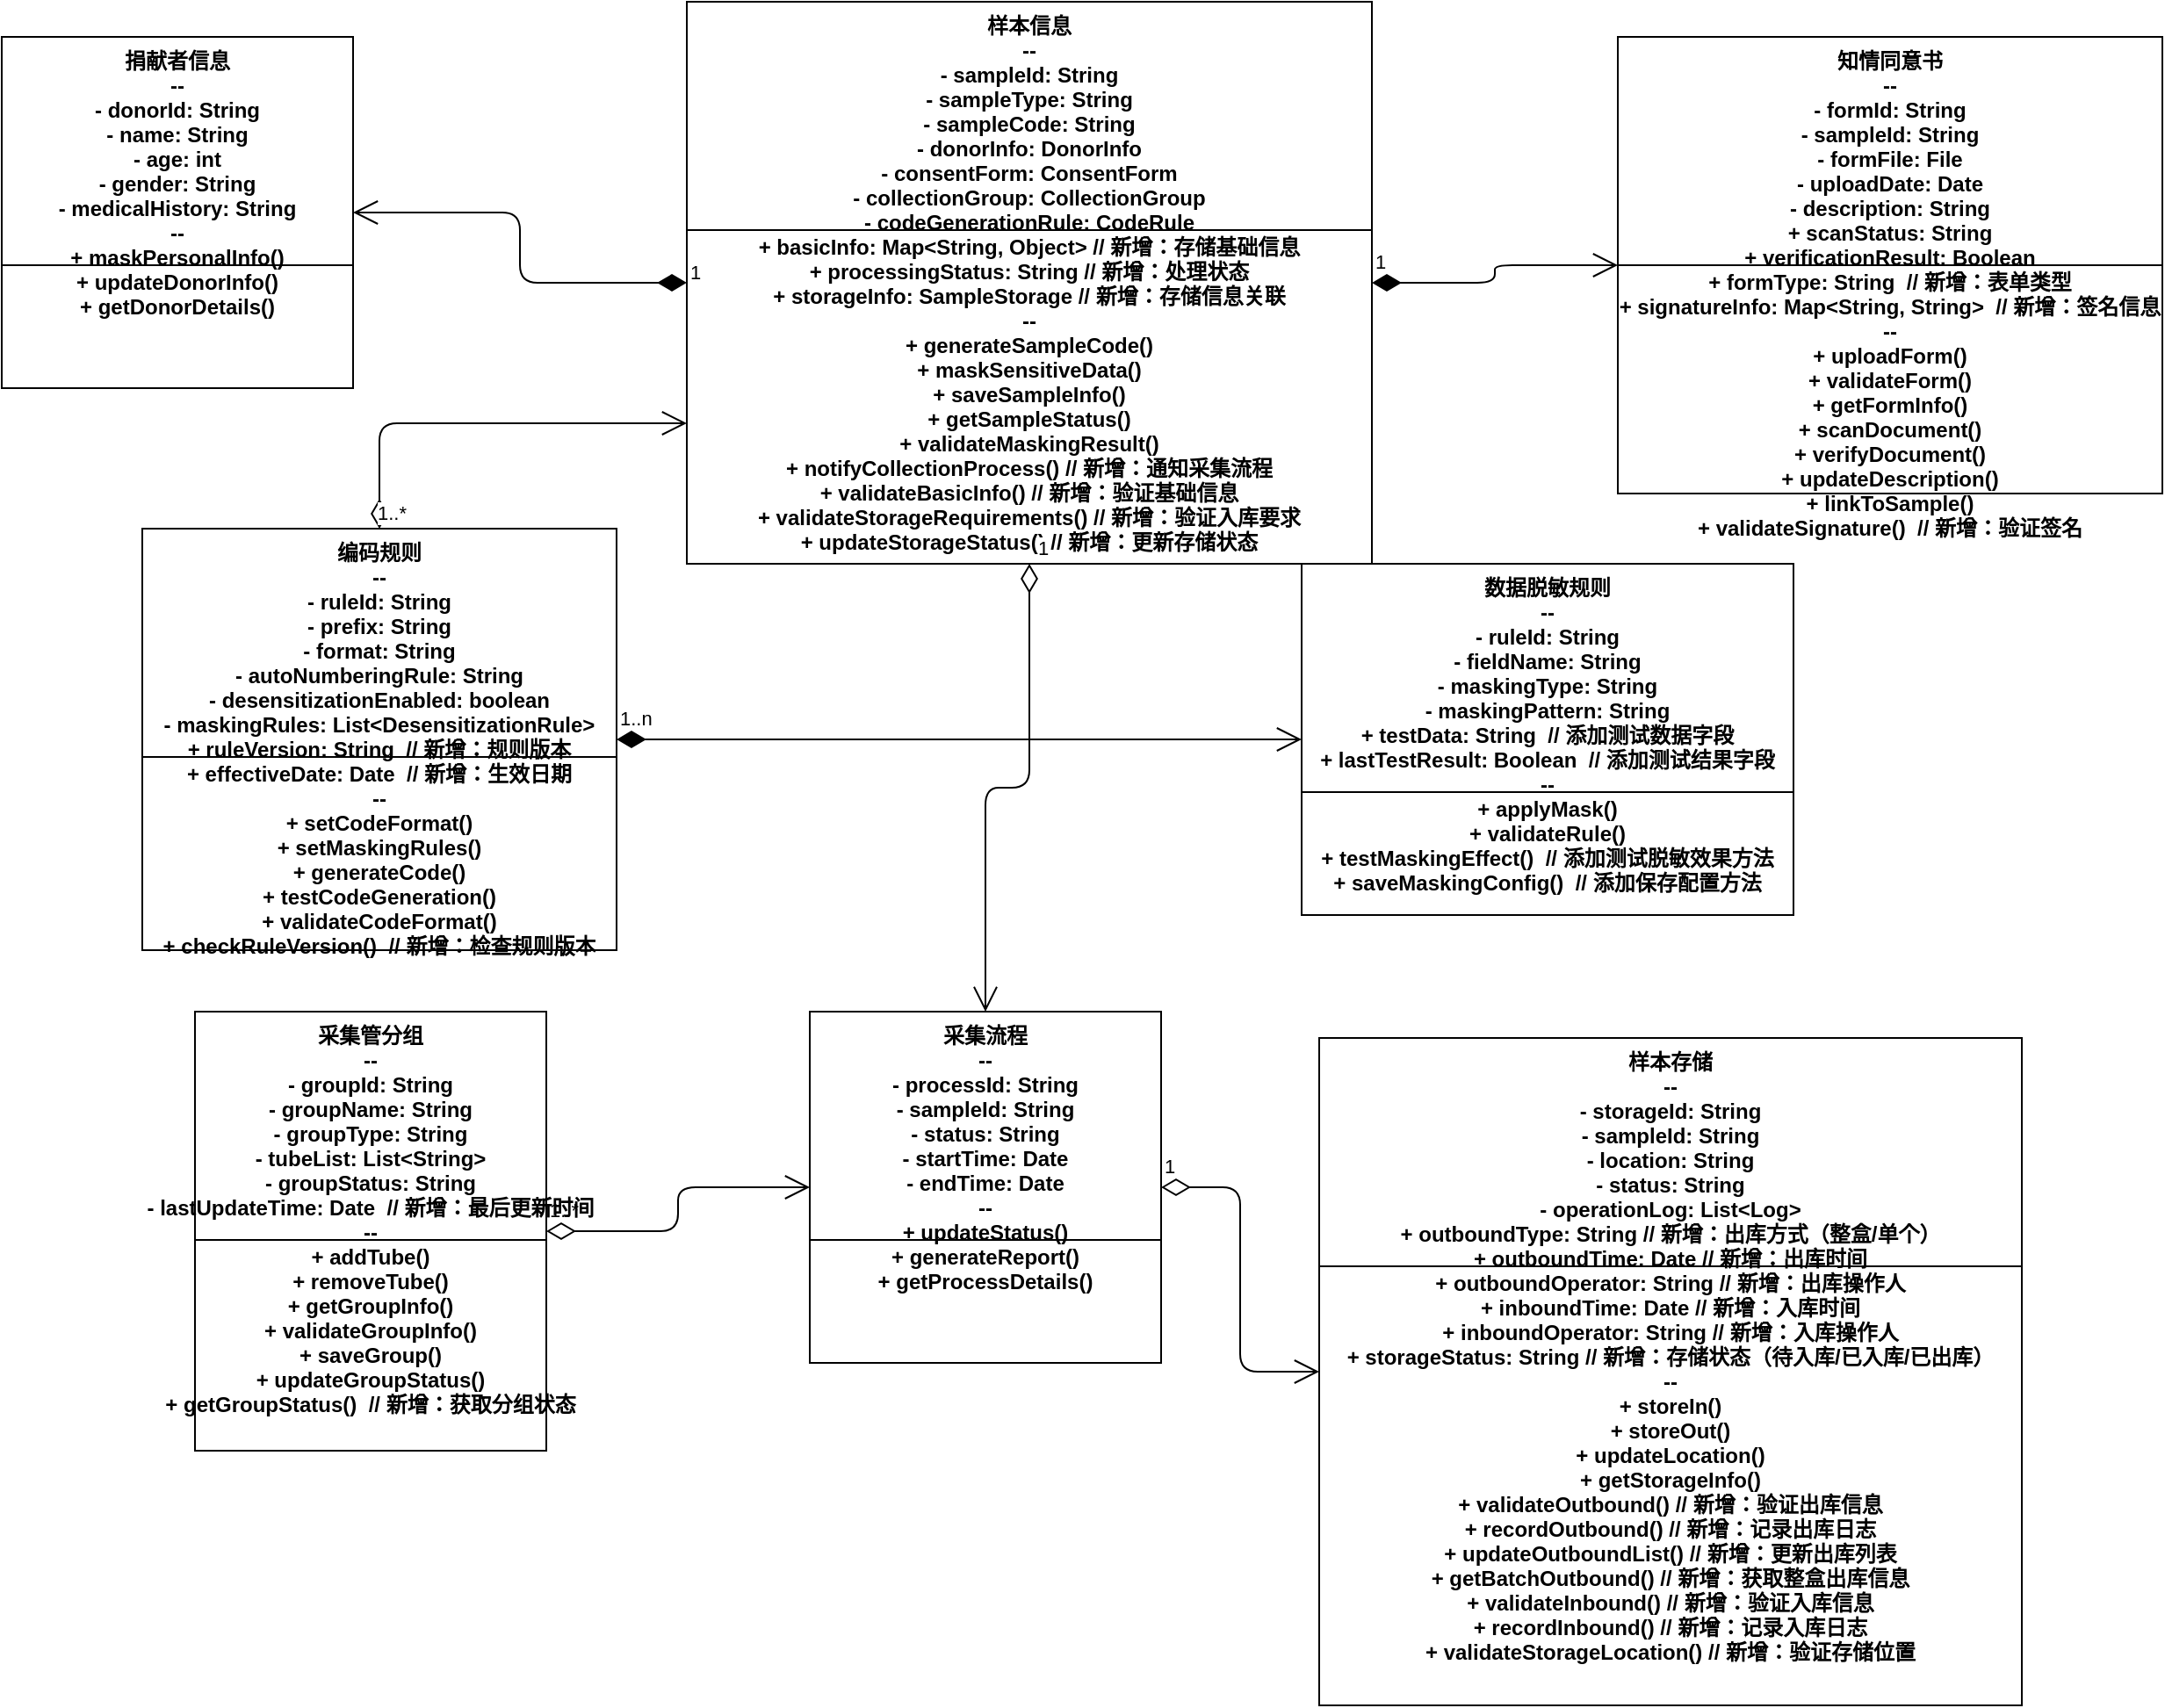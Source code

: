 <mxfile>
    <diagram id="sample-class-diagram" name="样本信息管理系统类图">
        <mxGraphModel dx="2481" dy="1047" grid="1" gridSize="10" guides="1" tooltips="1" connect="1" arrows="1" fold="1" page="1" pageScale="1" pageWidth="827" pageHeight="1169" math="0" shadow="0">
            <root>
                <mxCell id="0"/>
                <mxCell id="1" parent="0"/>
                <mxCell id="SampleInfo" value="样本信息&#10;--&#10;- sampleId: String&#10;- sampleType: String&#10;- sampleCode: String&#10;- donorInfo: DonorInfo&#10;- consentForm: ConsentForm&#10;- collectionGroup: CollectionGroup&#10;- codeGenerationRule: CodeRule&#10;+ basicInfo: Map&lt;String, Object&gt;  // 新增：存储基础信息&#10;+ processingStatus: String  // 新增：处理状态&#10;+ storageInfo: SampleStorage  // 新增：存储信息关联&#10;--&#10;+ generateSampleCode()&#10;+ maskSensitiveData()&#10;+ saveSampleInfo()&#10;+ getSampleStatus()&#10;+ validateMaskingResult()&#10;+ notifyCollectionProcess()  // 新增：通知采集流程&#10;+ validateBasicInfo()  // 新增：验证基础信息&#10;+ validateStorageRequirements()  // 新增：验证入库要求&#10;+ updateStorageStatus()  // 新增：更新存储状态" style="swimlane;fontStyle=1;align=center;verticalAlign=top;childLayout=stackLayout;horizontal=1;startSize=130;horizontalStack=0;resizeParent=1;resizeParentMax=0;resizeLast=0;collapsible=1;marginBottom=0;" parent="1" vertex="1">
                    <mxGeometry x="260" y="10" width="390" height="320" as="geometry"/>
                </mxCell>
                <mxCell id="DonorInfo" value="捐献者信息&#10;--&#10;- donorId: String&#10;- name: String&#10;- age: int&#10;- gender: String&#10;- medicalHistory: String&#10;--&#10;+ maskPersonalInfo()&#10;+ updateDonorInfo()&#10;+ getDonorDetails()" style="swimlane;fontStyle=1;align=center;verticalAlign=top;childLayout=stackLayout;horizontal=1;startSize=130;horizontalStack=0;resizeParent=1;resizeParentMax=0;resizeLast=0;collapsible=1;marginBottom=0;" parent="1" vertex="1">
                    <mxGeometry x="-130" y="30" width="200" height="200" as="geometry"/>
                </mxCell>
                <mxCell id="ConsentForm" value="知情同意书&#10;--&#10;- formId: String&#10;- sampleId: String&#10;- formFile: File&#10;- uploadDate: Date&#10;- description: String&#10;+ scanStatus: String&#10;+ verificationResult: Boolean&#10;+ formType: String  // 新增：表单类型&#10;+ signatureInfo: Map&lt;String, String&gt;  // 新增：签名信息&#10;--&#10;+ uploadForm()&#10;+ validateForm()&#10;+ getFormInfo()&#10;+ scanDocument()&#10;+ verifyDocument()&#10;+ updateDescription()&#10;+ linkToSample()&#10;+ validateSignature()  // 新增：验证签名" style="swimlane;fontStyle=1;align=center;verticalAlign=top;childLayout=stackLayout;horizontal=1;startSize=130;horizontalStack=0;resizeParent=1;resizeParentMax=0;resizeLast=0;collapsible=1;marginBottom=0;" parent="1" vertex="1">
                    <mxGeometry x="790" y="30" width="310" height="260" as="geometry"/>
                </mxCell>
                <mxCell id="CollectionProcess" value="采集流程&#10;--&#10;- processId: String&#10;- sampleId: String&#10;- status: String&#10;- startTime: Date&#10;- endTime: Date&#10;--&#10;+ updateStatus()&#10;+ generateReport()&#10;+ getProcessDetails()" style="swimlane;fontStyle=1;align=center;verticalAlign=top;childLayout=stackLayout;horizontal=1;startSize=130;horizontalStack=0;resizeParent=1;resizeParentMax=0;resizeLast=0;collapsible=1;marginBottom=0;" parent="1" vertex="1">
                    <mxGeometry x="330" y="585" width="200" height="200" as="geometry"/>
                </mxCell>
                <mxCell id="SampleStorage" value="样本存储&#10;--&#10;- storageId: String&#10;- sampleId: String&#10;- location: String&#10;- status: String&#10;- operationLog: List&lt;Log&gt;&#10;+ outboundType: String  // 新增：出库方式（整盒/单个）&#10;+ outboundTime: Date  // 新增：出库时间&#10;+ outboundOperator: String  // 新增：出库操作人&#10;+ inboundTime: Date  // 新增：入库时间&#10;+ inboundOperator: String  // 新增：入库操作人&#10;+ storageStatus: String  // 新增：存储状态（待入库/已入库/已出库）&#10;--&#10;+ storeIn()&#10;+ storeOut()&#10;+ updateLocation()&#10;+ getStorageInfo()&#10;+ validateOutbound()  // 新增：验证出库信息&#10;+ recordOutbound()  // 新增：记录出库日志&#10;+ updateOutboundList()  // 新增：更新出库列表&#10;+ getBatchOutbound()  // 新增：获取整盒出库信息&#10;+ validateInbound()  // 新增：验证入库信息&#10;+ recordInbound()  // 新增：记录入库日志&#10;+ validateStorageLocation()  // 新增：验证存储位置" style="swimlane;fontStyle=1;align=center;verticalAlign=top;childLayout=stackLayout;horizontal=1;startSize=130;horizontalStack=0;resizeParent=1;resizeParentMax=0;resizeLast=0;collapsible=1;marginBottom=0;" parent="1" vertex="1">
                    <mxGeometry x="620" y="600" width="400" height="380" as="geometry"/>
                </mxCell>
                <mxCell id="CodeRule" value="编码规则&#10;--&#10;- ruleId: String&#10;- prefix: String&#10;- format: String&#10;- autoNumberingRule: String&#10;- desensitizationEnabled: boolean&#10;- maskingRules: List&lt;DesensitizationRule&gt;&#10;+ ruleVersion: String  // 新增：规则版本&#10;+ effectiveDate: Date  // 新增：生效日期&#10;--&#10;+ setCodeFormat()&#10;+ setMaskingRules()&#10;+ generateCode()&#10;+ testCodeGeneration()&#10;+ validateCodeFormat()&#10;+ checkRuleVersion()  // 新增：检查规则版本" style="swimlane;fontStyle=1;align=center;verticalAlign=top;childLayout=stackLayout;horizontal=1;startSize=130;horizontalStack=0;resizeParent=1;resizeParentMax=0;resizeLast=0;collapsible=1;marginBottom=0;" parent="1" vertex="1">
                    <mxGeometry x="-50" y="310" width="270" height="240" as="geometry"/>
                </mxCell>
                <mxCell id="DesensitizationRule" value="数据脱敏规则&#10;--&#10;- ruleId: String&#10;- fieldName: String&#10;- maskingType: String&#10;- maskingPattern: String&#10;+ testData: String  // 添加测试数据字段&#10;+ lastTestResult: Boolean  // 添加测试结果字段&#10;--&#10;+ applyMask()&#10;+ validateRule()&#10;+ testMaskingEffect()  // 添加测试脱敏效果方法&#10;+ saveMaskingConfig()  // 添加保存配置方法" style="swimlane;fontStyle=1;align=center;verticalAlign=top;childLayout=stackLayout;horizontal=1;startSize=130;horizontalStack=0;resizeParent=1;resizeParentMax=0;resizeLast=0;collapsible=1;marginBottom=0;" parent="1" vertex="1">
                    <mxGeometry x="610" y="330" width="280" height="200" as="geometry"/>
                </mxCell>
                <mxCell id="rel7" value="1..n" style="endArrow=open;html=1;endSize=12;startArrow=diamondThin;startSize=14;startFill=1;edgeStyle=orthogonalEdgeStyle;align=left;verticalAlign=bottom;exitX=1;exitY=0.5;exitDx=0;exitDy=0;entryX=0;entryY=0.5;entryDx=0;entryDy=0;" parent="1" source="CodeRule" target="DesensitizationRule" edge="1">
                    <mxGeometry x="-1" y="3" relative="1" as="geometry"/>
                </mxCell>
                <mxCell id="rel1" value="1" style="endArrow=open;html=1;endSize=12;startArrow=diamondThin;startSize=14;startFill=1;edgeStyle=orthogonalEdgeStyle;align=left;verticalAlign=bottom;exitX=0;exitY=0.5;exitDx=0;exitDy=0;entryX=1;entryY=0.5;entryDx=0;entryDy=0;" parent="1" source="SampleInfo" target="DonorInfo" edge="1">
                    <mxGeometry x="-1" y="3" relative="1" as="geometry"/>
                </mxCell>
                <mxCell id="rel2" value="1" style="endArrow=open;html=1;endSize=12;startArrow=diamondThin;startSize=14;startFill=1;edgeStyle=orthogonalEdgeStyle;align=left;verticalAlign=bottom;exitX=1;exitY=0.5;exitDx=0;exitDy=0;entryX=0;entryY=0.5;entryDx=0;entryDy=0;" parent="1" source="SampleInfo" target="ConsentForm" edge="1">
                    <mxGeometry x="-1" y="3" relative="1" as="geometry"/>
                </mxCell>
                <mxCell id="rel3" value="1" style="endArrow=open;html=1;endSize=12;startArrow=diamondThin;startSize=14;startFill=0;edgeStyle=orthogonalEdgeStyle;align=left;verticalAlign=bottom;exitX=0.5;exitY=1;exitDx=0;exitDy=0;entryX=0.5;entryY=0;entryDx=0;entryDy=0;" parent="1" source="SampleInfo" target="CollectionProcess" edge="1">
                    <mxGeometry x="-1" y="3" relative="1" as="geometry"/>
                </mxCell>
                <mxCell id="rel4" value="1..*" style="endArrow=open;html=1;endSize=12;startArrow=diamondThin;startSize=14;startFill=0;edgeStyle=orthogonalEdgeStyle;align=left;verticalAlign=bottom;exitX=1;exitY=0.5;exitDx=0;exitDy=0;entryX=0;entryY=0.5;entryDx=0;entryDy=0;" parent="1" source="CollectionGroup" target="CollectionProcess" edge="1">
                    <mxGeometry x="-1" y="3" relative="1" as="geometry"/>
                </mxCell>
                <mxCell id="rel5" value="1" style="endArrow=open;html=1;endSize=12;startArrow=diamondThin;startSize=14;startFill=0;edgeStyle=orthogonalEdgeStyle;align=left;verticalAlign=bottom;exitX=1;exitY=0.5;exitDx=0;exitDy=0;entryX=0;entryY=0.5;entryDx=0;entryDy=0;" parent="1" source="CollectionProcess" target="SampleStorage" edge="1">
                    <mxGeometry x="-1" y="3" relative="1" as="geometry"/>
                </mxCell>
                <mxCell id="rel6" value="1..*" style="endArrow=open;html=1;endSize=12;startArrow=diamondThin;startSize=14;startFill=0;edgeStyle=orthogonalEdgeStyle;align=left;verticalAlign=bottom;exitX=0.5;exitY=0;exitDx=0;exitDy=0;entryX=0;entryY=0.75;entryDx=0;entryDy=0;" parent="1" source="CodeRule" target="SampleInfo" edge="1">
                    <mxGeometry x="-1" y="3" relative="1" as="geometry"/>
                </mxCell>
                <mxCell id="CollectionGroup" value="采集管分组&#10;--&#10;- groupId: String&#10;- groupName: String&#10;- groupType: String&#10;- tubeList: List&lt;String&gt;&#10;- groupStatus: String&#10;- lastUpdateTime: Date  // 新增：最后更新时间&#10;--&#10;+ addTube()&#10;+ removeTube()&#10;+ getGroupInfo()&#10;+ validateGroupInfo()&#10;+ saveGroup()&#10;+ updateGroupStatus()&#10;+ getGroupStatus()  // 新增：获取分组状态" style="swimlane;fontStyle=1;align=center;verticalAlign=top;childLayout=stackLayout;horizontal=1;startSize=130;horizontalStack=0;resizeParent=1;resizeParentMax=0;resizeLast=0;collapsible=1;marginBottom=0;" parent="1" vertex="1">
                    <mxGeometry x="-20" y="585" width="200" height="250" as="geometry"/>
                </mxCell>
            </root>
        </mxGraphModel>
    </diagram>
</mxfile>